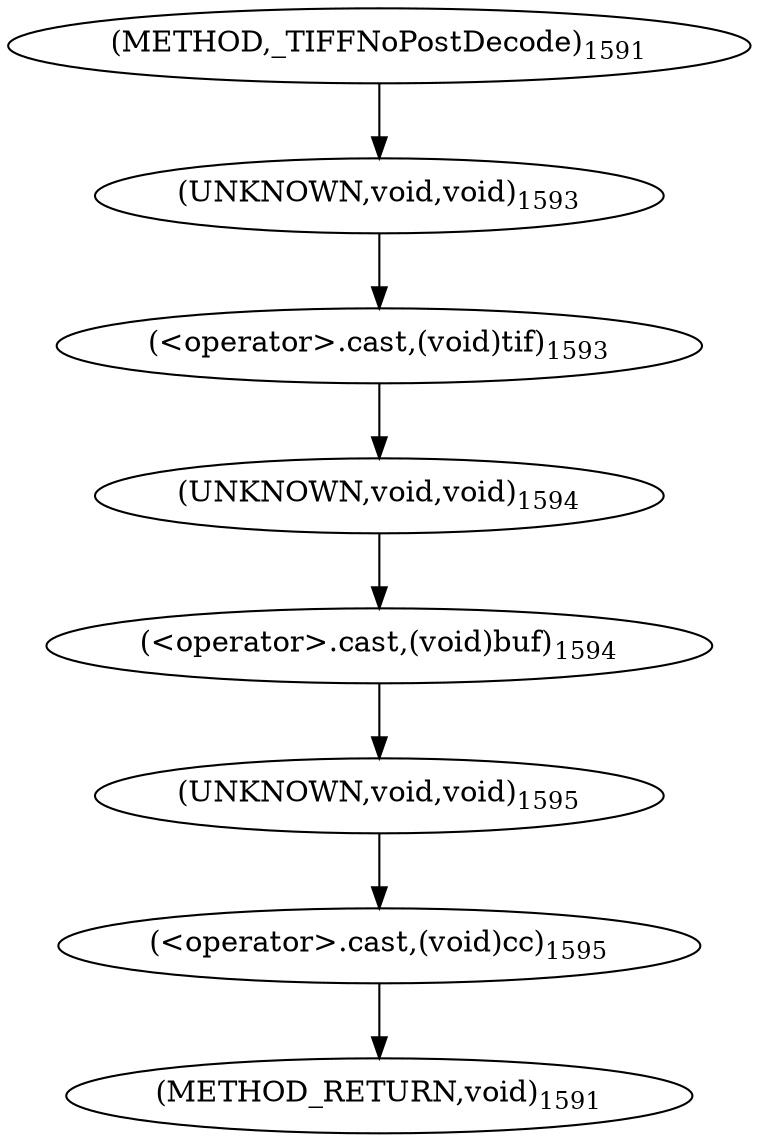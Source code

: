 digraph "_TIFFNoPostDecode" {  
"77866" [label = <(&lt;operator&gt;.cast,(void)tif)<SUB>1593</SUB>> ]
"77869" [label = <(&lt;operator&gt;.cast,(void)buf)<SUB>1594</SUB>> ]
"77872" [label = <(&lt;operator&gt;.cast,(void)cc)<SUB>1595</SUB>> ]
"77867" [label = <(UNKNOWN,void,void)<SUB>1593</SUB>> ]
"77870" [label = <(UNKNOWN,void,void)<SUB>1594</SUB>> ]
"77873" [label = <(UNKNOWN,void,void)<SUB>1595</SUB>> ]
"77861" [label = <(METHOD,_TIFFNoPostDecode)<SUB>1591</SUB>> ]
"77875" [label = <(METHOD_RETURN,void)<SUB>1591</SUB>> ]
  "77866" -> "77870" 
  "77869" -> "77873" 
  "77872" -> "77875" 
  "77867" -> "77866" 
  "77870" -> "77869" 
  "77873" -> "77872" 
  "77861" -> "77867" 
}
